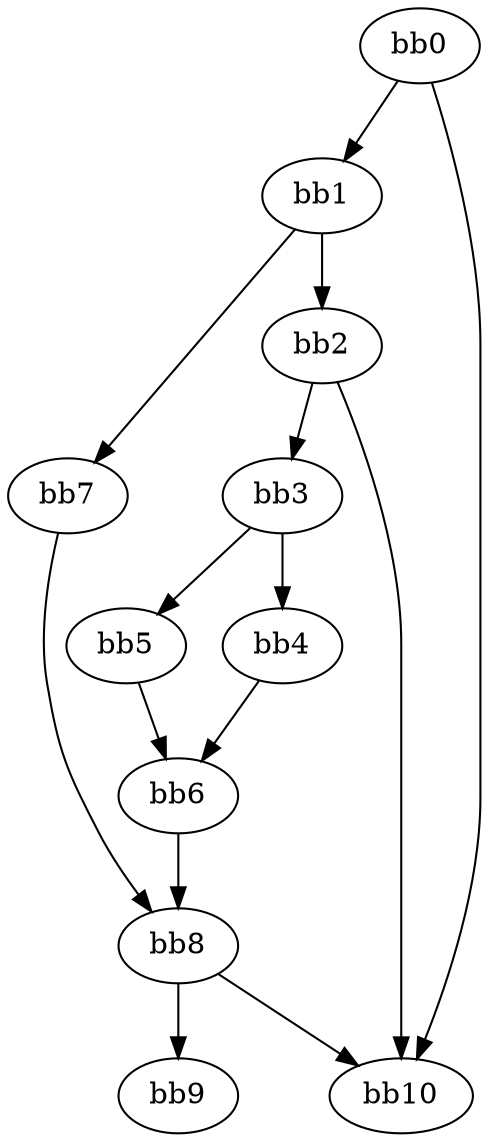 digraph {
    0 [ label = "bb0\l" ]
    1 [ label = "bb1\l" ]
    2 [ label = "bb2\l" ]
    3 [ label = "bb3\l" ]
    4 [ label = "bb4\l" ]
    5 [ label = "bb5\l" ]
    6 [ label = "bb6\l" ]
    7 [ label = "bb7\l" ]
    8 [ label = "bb8\l" ]
    9 [ label = "bb9\l" ]
    10 [ label = "bb10\l" ]
    0 -> 1 [ ]
    0 -> 10 [ ]
    1 -> 2 [ ]
    1 -> 7 [ ]
    2 -> 3 [ ]
    2 -> 10 [ ]
    3 -> 4 [ ]
    3 -> 5 [ ]
    4 -> 6 [ ]
    5 -> 6 [ ]
    6 -> 8 [ ]
    7 -> 8 [ ]
    8 -> 9 [ ]
    8 -> 10 [ ]
}

